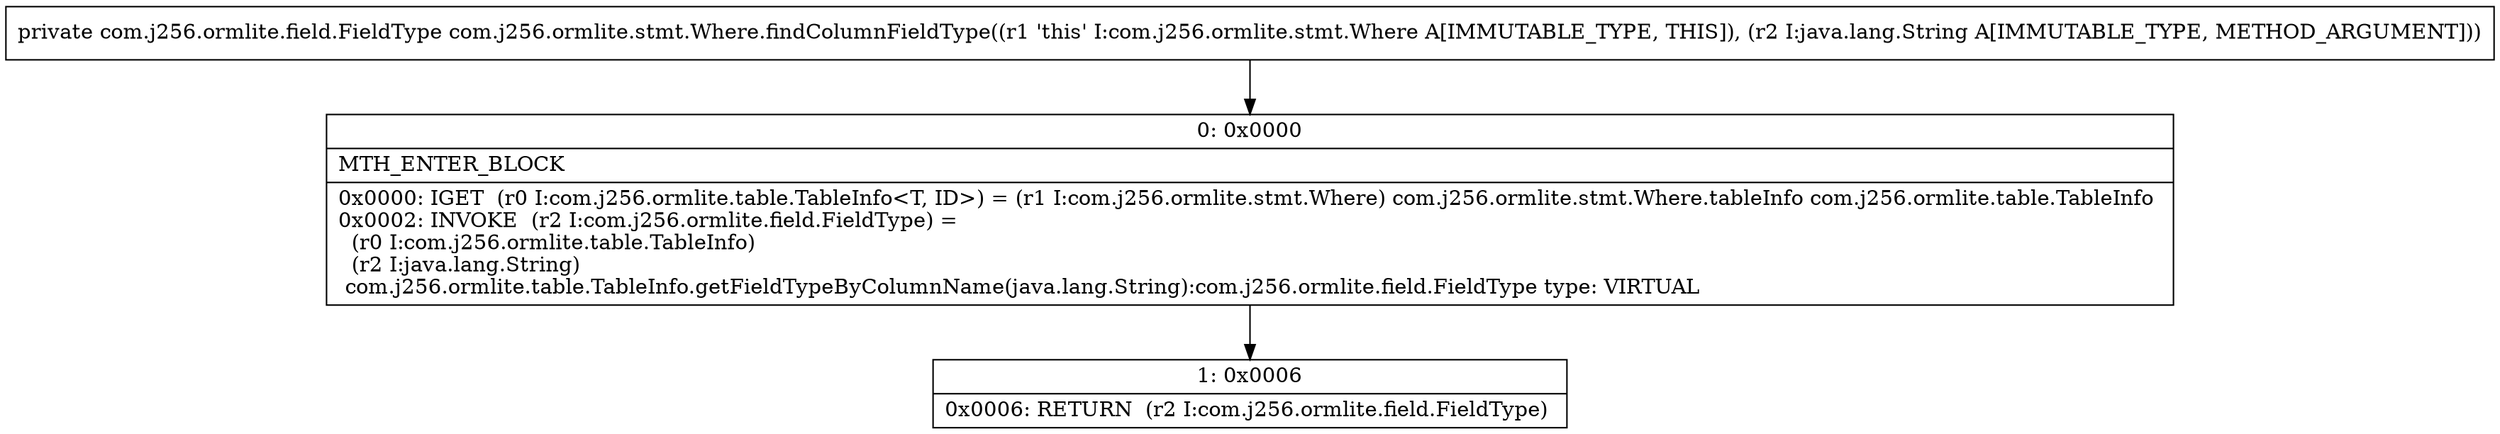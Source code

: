 digraph "CFG forcom.j256.ormlite.stmt.Where.findColumnFieldType(Ljava\/lang\/String;)Lcom\/j256\/ormlite\/field\/FieldType;" {
Node_0 [shape=record,label="{0\:\ 0x0000|MTH_ENTER_BLOCK\l|0x0000: IGET  (r0 I:com.j256.ormlite.table.TableInfo\<T, ID\>) = (r1 I:com.j256.ormlite.stmt.Where) com.j256.ormlite.stmt.Where.tableInfo com.j256.ormlite.table.TableInfo \l0x0002: INVOKE  (r2 I:com.j256.ormlite.field.FieldType) = \l  (r0 I:com.j256.ormlite.table.TableInfo)\l  (r2 I:java.lang.String)\l com.j256.ormlite.table.TableInfo.getFieldTypeByColumnName(java.lang.String):com.j256.ormlite.field.FieldType type: VIRTUAL \l}"];
Node_1 [shape=record,label="{1\:\ 0x0006|0x0006: RETURN  (r2 I:com.j256.ormlite.field.FieldType) \l}"];
MethodNode[shape=record,label="{private com.j256.ormlite.field.FieldType com.j256.ormlite.stmt.Where.findColumnFieldType((r1 'this' I:com.j256.ormlite.stmt.Where A[IMMUTABLE_TYPE, THIS]), (r2 I:java.lang.String A[IMMUTABLE_TYPE, METHOD_ARGUMENT])) }"];
MethodNode -> Node_0;
Node_0 -> Node_1;
}

